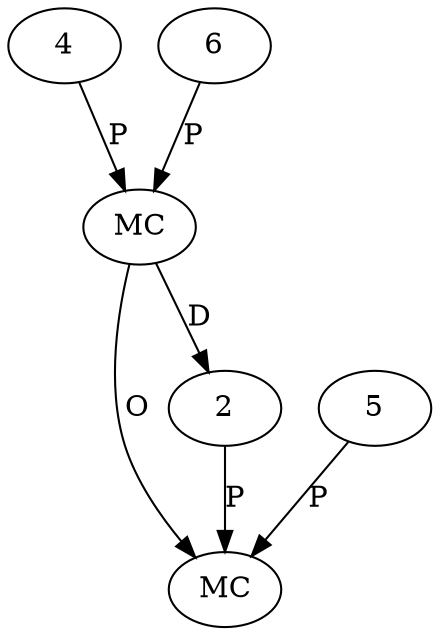 digraph "AUG" {

  1 [ label="MC" s="assertWeekIterator()" t="DateUtilsTest" l="1229" ];
  2 [ t="Iterator" n="it" ];
  3 [ label="MC" s="iterator()" t="DateUtils" l="1228" ];
  4 [ t="Date" v="null" n="date1" ];
  5 [ t="Calendar" n="monday" ];
  6 [ t="Date" v="null" n="date1" ];
  5 -> 1 [ label="P" ];
  3 -> 1 [ label="O" ];
  2 -> 1 [ label="P" ];
  3 -> 2 [ label="D" ];
  6 -> 3 [ label="P" ];
  4 -> 3 [ label="P" ];
}
